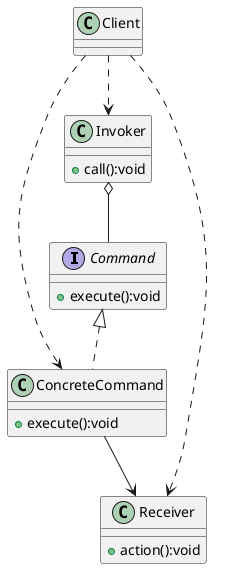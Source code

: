 @startuml
'https://plantuml.com/class-diagram

interface Command{
  + execute():void
}

class ConcreteCommand implements Command{
 + execute():void
}

class Invoker{
 + call():void
}

Invoker o-- Command

class Receiver{
 + action():void
}

ConcreteCommand --> Receiver

class Client{}

Client ..> Receiver
Client ..> ConcreteCommand
Client ..> Invoker
@enduml